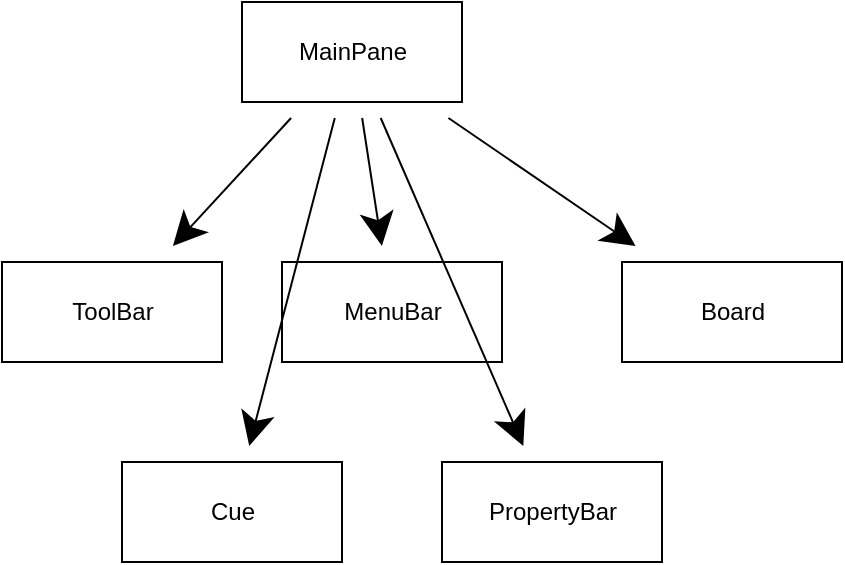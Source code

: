 <mxfile version="15.3.5" type="device"><diagram id="yVu7Xw2qXzpeAtjroioH" name="第 1 页"><mxGraphModel dx="1088" dy="632" grid="1" gridSize="10" guides="1" tooltips="1" connect="1" arrows="1" fold="1" page="1" pageScale="1" pageWidth="827" pageHeight="1169" math="0" shadow="0"><root><mxCell id="0"/><mxCell id="1" parent="0"/><mxCell id="jyAvjmtm1M1LlXjREwqE-3" value="MainPane" style="html=1;hachureGap=4;pointerEvents=0;" vertex="1" parent="1"><mxGeometry x="140" y="180" width="110" height="50" as="geometry"/></mxCell><mxCell id="jyAvjmtm1M1LlXjREwqE-4" value="MenuBar&lt;br&gt;" style="html=1;hachureGap=4;pointerEvents=0;" vertex="1" parent="1"><mxGeometry x="160" y="310" width="110" height="50" as="geometry"/></mxCell><mxCell id="jyAvjmtm1M1LlXjREwqE-5" value="ToolBar" style="html=1;hachureGap=4;pointerEvents=0;" vertex="1" parent="1"><mxGeometry x="20" y="310" width="110" height="50" as="geometry"/></mxCell><mxCell id="jyAvjmtm1M1LlXjREwqE-6" value="PropertyBar&lt;br&gt;" style="html=1;hachureGap=4;pointerEvents=0;" vertex="1" parent="1"><mxGeometry x="240" y="410" width="110" height="50" as="geometry"/></mxCell><mxCell id="jyAvjmtm1M1LlXjREwqE-7" value="Cue" style="html=1;hachureGap=4;pointerEvents=0;" vertex="1" parent="1"><mxGeometry x="80" y="410" width="110" height="50" as="geometry"/></mxCell><mxCell id="jyAvjmtm1M1LlXjREwqE-8" value="Board" style="html=1;hachureGap=4;pointerEvents=0;" vertex="1" parent="1"><mxGeometry x="330" y="310" width="110" height="50" as="geometry"/></mxCell><mxCell id="jyAvjmtm1M1LlXjREwqE-10" value="" style="endArrow=classic;html=1;startSize=14;endSize=14;sourcePerimeterSpacing=8;targetPerimeterSpacing=8;" edge="1" parent="1" source="jyAvjmtm1M1LlXjREwqE-3" target="jyAvjmtm1M1LlXjREwqE-8"><mxGeometry width="50" height="50" relative="1" as="geometry"><mxPoint x="390" y="280" as="sourcePoint"/><mxPoint x="440" y="230" as="targetPoint"/></mxGeometry></mxCell><mxCell id="jyAvjmtm1M1LlXjREwqE-11" value="" style="endArrow=classic;html=1;startSize=14;endSize=14;sourcePerimeterSpacing=8;targetPerimeterSpacing=8;" edge="1" parent="1" source="jyAvjmtm1M1LlXjREwqE-3" target="jyAvjmtm1M1LlXjREwqE-4"><mxGeometry width="50" height="50" relative="1" as="geometry"><mxPoint x="200" y="240" as="sourcePoint"/><mxPoint x="440" y="230" as="targetPoint"/></mxGeometry></mxCell><mxCell id="jyAvjmtm1M1LlXjREwqE-12" value="" style="endArrow=classic;html=1;startSize=14;endSize=14;sourcePerimeterSpacing=8;targetPerimeterSpacing=8;" edge="1" parent="1" source="jyAvjmtm1M1LlXjREwqE-3" target="jyAvjmtm1M1LlXjREwqE-5"><mxGeometry width="50" height="50" relative="1" as="geometry"><mxPoint x="390" y="280" as="sourcePoint"/><mxPoint x="440" y="230" as="targetPoint"/></mxGeometry></mxCell><mxCell id="jyAvjmtm1M1LlXjREwqE-13" value="" style="endArrow=classic;html=1;startSize=14;endSize=14;sourcePerimeterSpacing=8;targetPerimeterSpacing=8;" edge="1" parent="1" source="jyAvjmtm1M1LlXjREwqE-3" target="jyAvjmtm1M1LlXjREwqE-7"><mxGeometry width="50" height="50" relative="1" as="geometry"><mxPoint x="172" y="258" as="sourcePoint"/><mxPoint x="118" y="312" as="targetPoint"/></mxGeometry></mxCell><mxCell id="jyAvjmtm1M1LlXjREwqE-14" value="" style="endArrow=classic;html=1;startSize=14;endSize=14;sourcePerimeterSpacing=8;targetPerimeterSpacing=8;" edge="1" parent="1" source="jyAvjmtm1M1LlXjREwqE-3" target="jyAvjmtm1M1LlXjREwqE-6"><mxGeometry width="50" height="50" relative="1" as="geometry"><mxPoint x="182" y="268" as="sourcePoint"/><mxPoint x="128" y="322" as="targetPoint"/></mxGeometry></mxCell></root></mxGraphModel></diagram></mxfile>